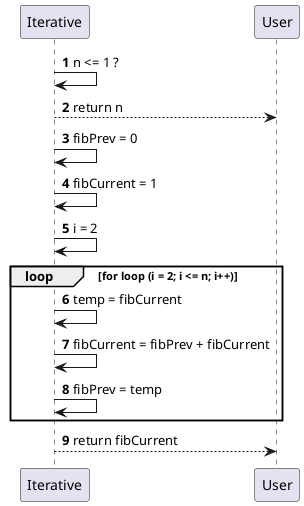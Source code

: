 @startuml

autonumber

Iterative -> Iterative : n <= 1 ?
Iterative --> User : return n
Iterative -> Iterative : fibPrev = 0
Iterative -> Iterative : fibCurrent = 1
Iterative -> Iterative : i = 2
    loop for loop (i = 2; i <= n; i++)
        Iterative -> Iterative : temp = fibCurrent
        Iterative -> Iterative : fibCurrent = fibPrev + fibCurrent
        Iterative -> Iterative : fibPrev = temp
    end
    Iterative --> User : return fibCurrent
@enduml
